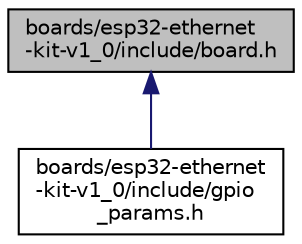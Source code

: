 digraph "boards/esp32-ethernet-kit-v1_0/include/board.h"
{
 // LATEX_PDF_SIZE
  edge [fontname="Helvetica",fontsize="10",labelfontname="Helvetica",labelfontsize="10"];
  node [fontname="Helvetica",fontsize="10",shape=record];
  Node1 [label="boards/esp32-ethernet\l-kit-v1_0/include/board.h",height=0.2,width=0.4,color="black", fillcolor="grey75", style="filled", fontcolor="black",tooltip=" "];
  Node1 -> Node2 [dir="back",color="midnightblue",fontsize="10",style="solid",fontname="Helvetica"];
  Node2 [label="boards/esp32-ethernet\l-kit-v1_0/include/gpio\l_params.h",height=0.2,width=0.4,color="black", fillcolor="white", style="filled",URL="$esp32-ethernet-kit-v1__0_2include_2gpio__params_8h.html",tooltip="Board specific configuration of direct mapped GPIOs."];
}

